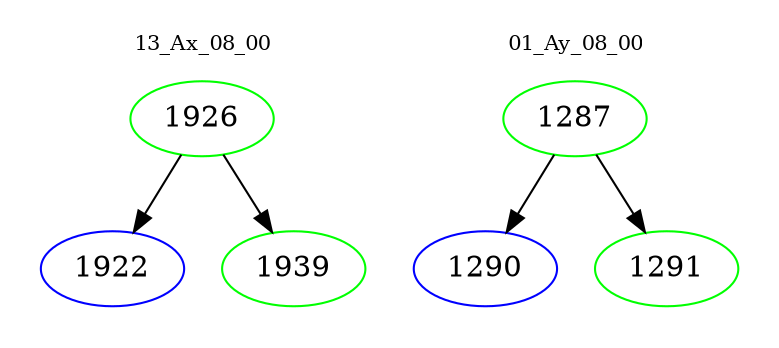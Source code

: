 digraph{
subgraph cluster_0 {
color = white
label = "13_Ax_08_00";
fontsize=10;
T0_1926 [label="1926", color="green"]
T0_1926 -> T0_1922 [color="black"]
T0_1922 [label="1922", color="blue"]
T0_1926 -> T0_1939 [color="black"]
T0_1939 [label="1939", color="green"]
}
subgraph cluster_1 {
color = white
label = "01_Ay_08_00";
fontsize=10;
T1_1287 [label="1287", color="green"]
T1_1287 -> T1_1290 [color="black"]
T1_1290 [label="1290", color="blue"]
T1_1287 -> T1_1291 [color="black"]
T1_1291 [label="1291", color="green"]
}
}
